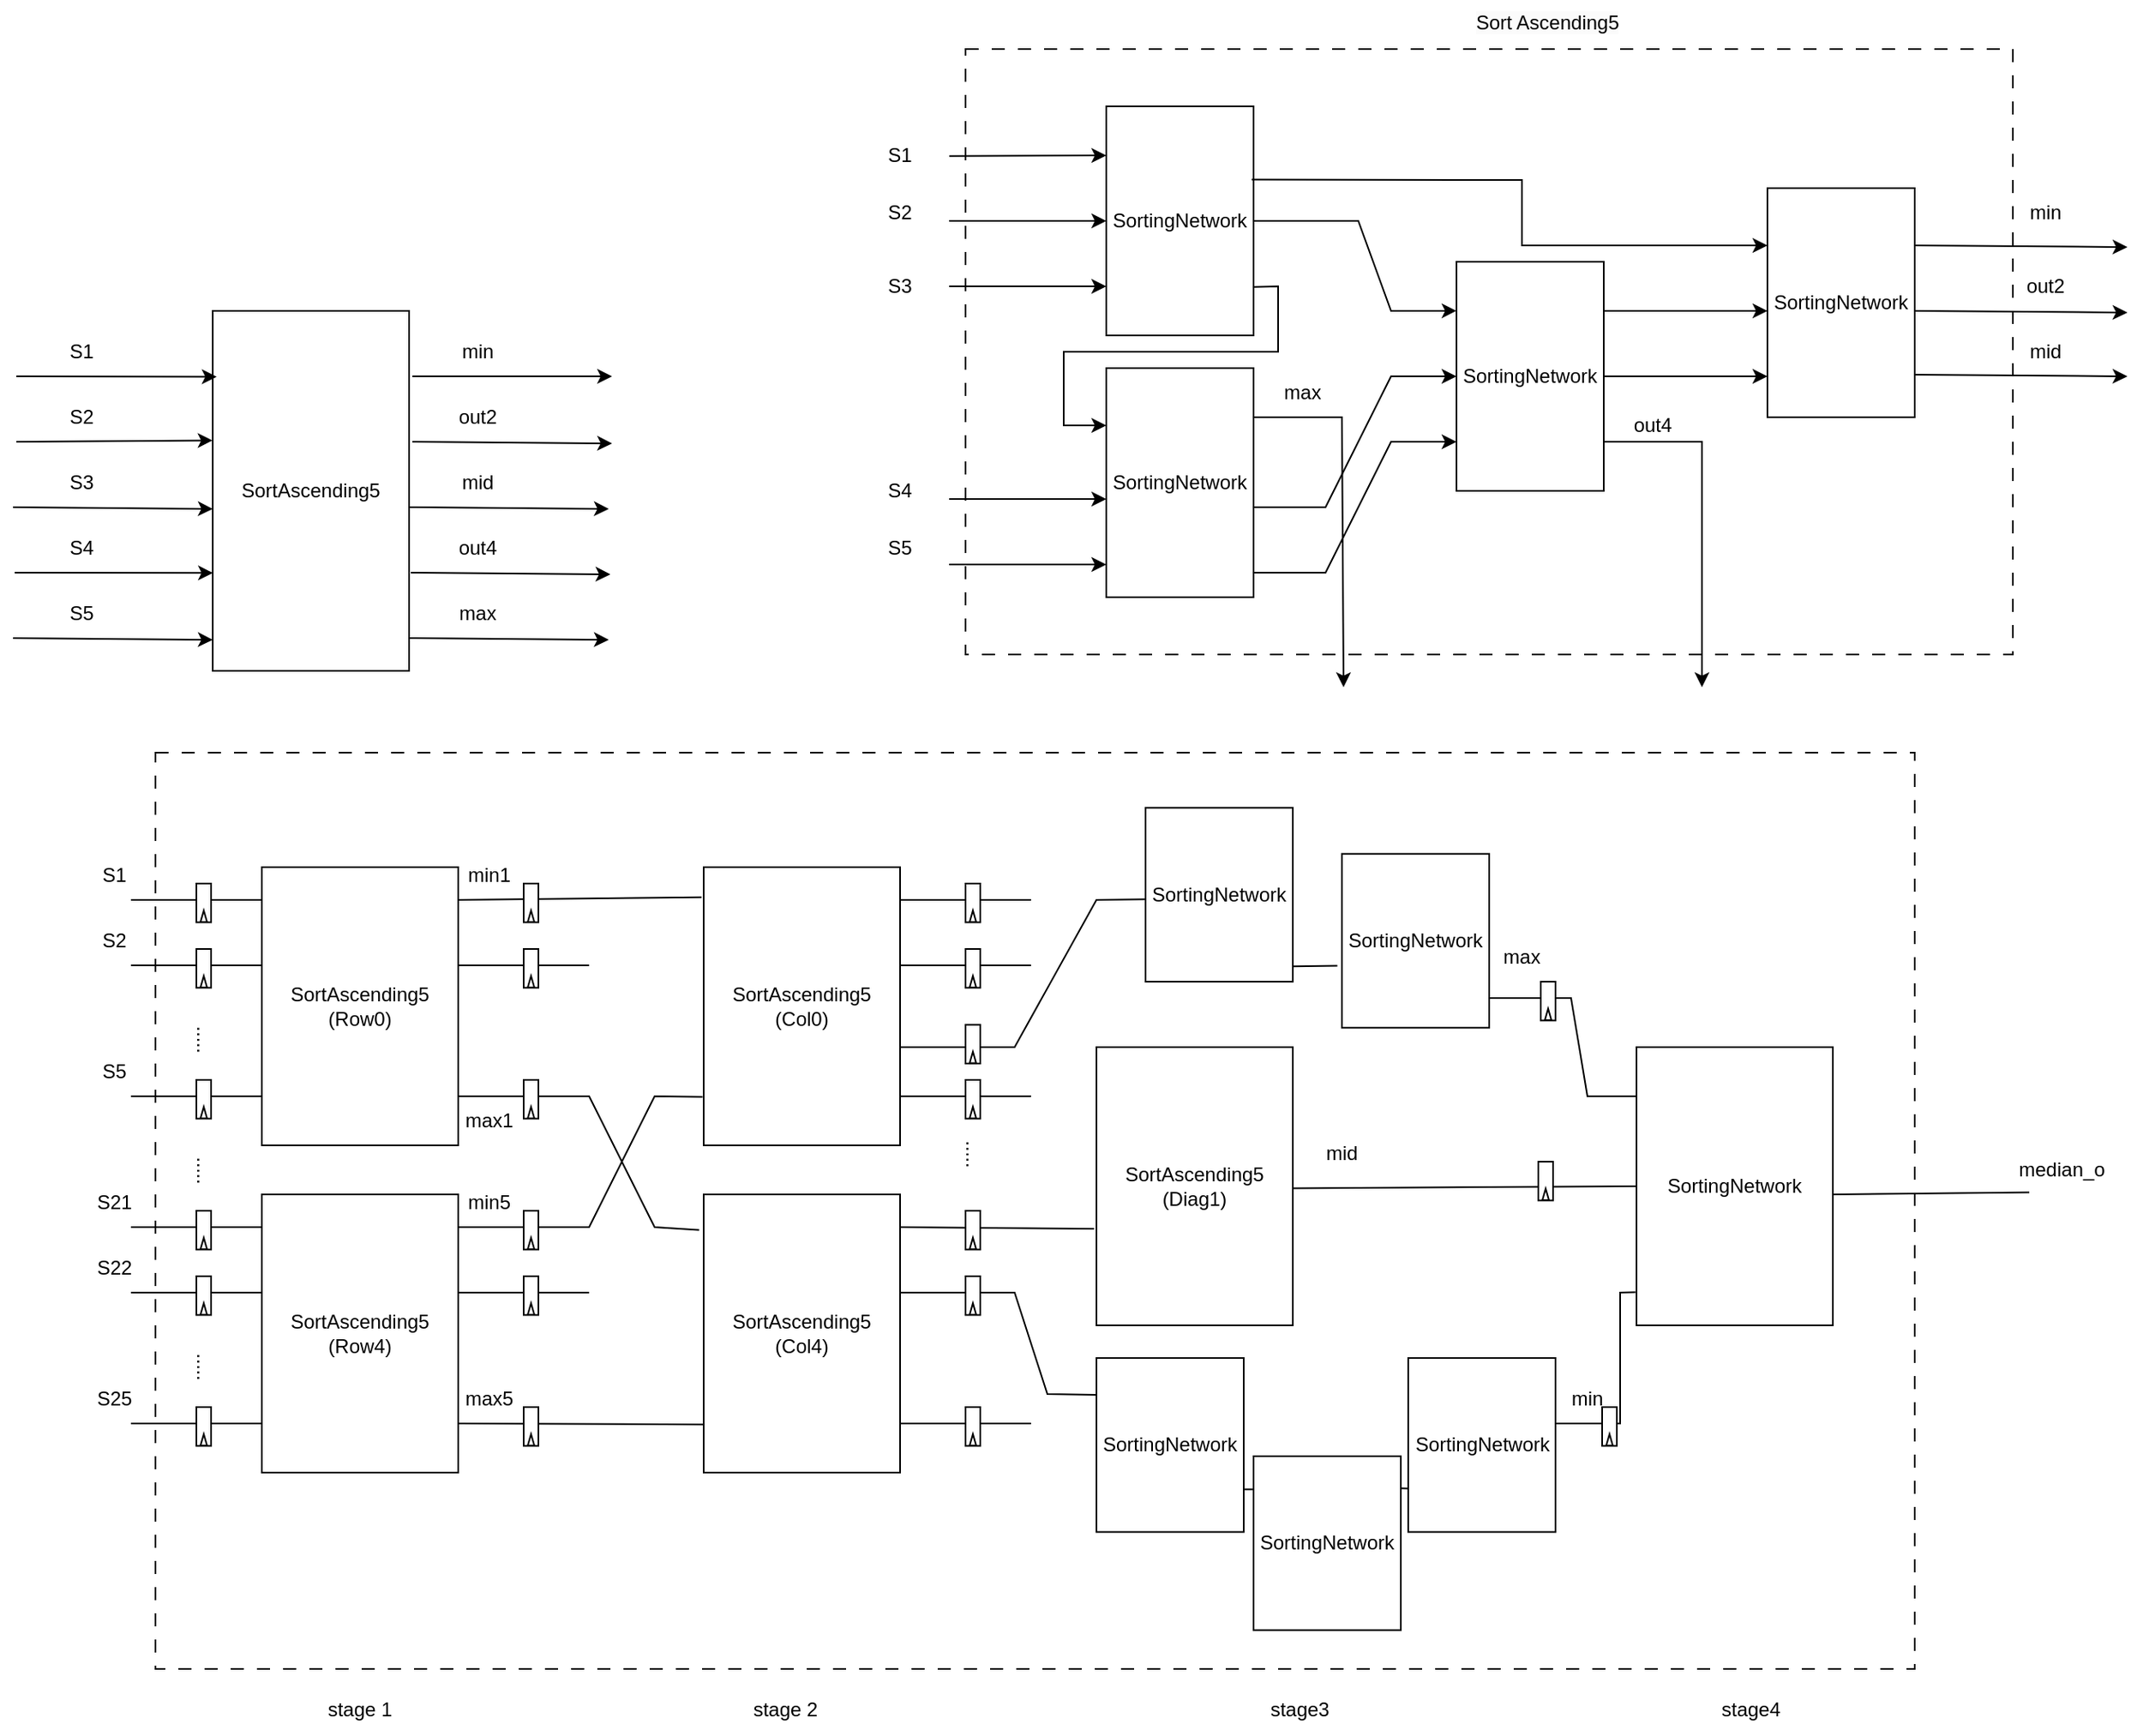 <mxfile version="24.9.3">
  <diagram name="Page-1" id="HB7E5a8Te02KWCHFkE5X">
    <mxGraphModel dx="1938" dy="2098" grid="1" gridSize="10" guides="1" tooltips="1" connect="1" arrows="1" fold="1" page="1" pageScale="1" pageWidth="850" pageHeight="1100" math="0" shadow="0">
      <root>
        <mxCell id="0" />
        <mxCell id="1" parent="0" />
        <mxCell id="3K-KdEBF6QyR_X1sGFoG-333" value="" style="rounded=0;whiteSpace=wrap;html=1;dashed=1;dashPattern=8 8;" parent="1" vertex="1">
          <mxGeometry x="285" y="230" width="1075" height="560" as="geometry" />
        </mxCell>
        <mxCell id="3K-KdEBF6QyR_X1sGFoG-305" value="" style="rounded=0;whiteSpace=wrap;html=1;dashed=1;dashPattern=8 8;" parent="1" vertex="1">
          <mxGeometry x="780" y="-200" width="640" height="370" as="geometry" />
        </mxCell>
        <mxCell id="3K-KdEBF6QyR_X1sGFoG-4" value="" style="endArrow=none;html=1;rounded=0;" parent="1" edge="1">
          <mxGeometry width="50" height="50" relative="1" as="geometry">
            <mxPoint x="270" y="320" as="sourcePoint" />
            <mxPoint x="350" y="320" as="targetPoint" />
          </mxGeometry>
        </mxCell>
        <mxCell id="3K-KdEBF6QyR_X1sGFoG-9" value="" style="group" parent="1" vertex="1" connectable="0">
          <mxGeometry x="310" y="310" width="9" height="23.695" as="geometry" />
        </mxCell>
        <mxCell id="3K-KdEBF6QyR_X1sGFoG-7" value="" style="rounded=0;whiteSpace=wrap;html=1;" parent="3K-KdEBF6QyR_X1sGFoG-9" vertex="1">
          <mxGeometry width="9" height="23.695" as="geometry" />
        </mxCell>
        <mxCell id="3K-KdEBF6QyR_X1sGFoG-8" value="" style="triangle;whiteSpace=wrap;html=1;rotation=270;" parent="3K-KdEBF6QyR_X1sGFoG-9" vertex="1">
          <mxGeometry x="1" y="18" width="7" height="4" as="geometry" />
        </mxCell>
        <mxCell id="3K-KdEBF6QyR_X1sGFoG-10" value="" style="endArrow=none;html=1;rounded=0;" parent="1" edge="1">
          <mxGeometry width="50" height="50" relative="1" as="geometry">
            <mxPoint x="270" y="360" as="sourcePoint" />
            <mxPoint x="350" y="360" as="targetPoint" />
          </mxGeometry>
        </mxCell>
        <mxCell id="3K-KdEBF6QyR_X1sGFoG-11" value="" style="group" parent="1" vertex="1" connectable="0">
          <mxGeometry x="310" y="350" width="9" height="23.695" as="geometry" />
        </mxCell>
        <mxCell id="o5dKdSbPjH1iQsJpWBpS-2" value="" style="group" parent="3K-KdEBF6QyR_X1sGFoG-11" vertex="1" connectable="0">
          <mxGeometry width="9" height="23.695" as="geometry" />
        </mxCell>
        <mxCell id="3K-KdEBF6QyR_X1sGFoG-12" value="" style="rounded=0;whiteSpace=wrap;html=1;" parent="o5dKdSbPjH1iQsJpWBpS-2" vertex="1">
          <mxGeometry width="9" height="23.695" as="geometry" />
        </mxCell>
        <mxCell id="3K-KdEBF6QyR_X1sGFoG-13" value="" style="triangle;whiteSpace=wrap;html=1;rotation=270;" parent="o5dKdSbPjH1iQsJpWBpS-2" vertex="1">
          <mxGeometry x="1" y="18" width="7" height="4" as="geometry" />
        </mxCell>
        <mxCell id="3K-KdEBF6QyR_X1sGFoG-18" value="" style="endArrow=none;html=1;rounded=0;" parent="1" edge="1">
          <mxGeometry width="50" height="50" relative="1" as="geometry">
            <mxPoint x="270" y="440" as="sourcePoint" />
            <mxPoint x="350" y="440" as="targetPoint" />
          </mxGeometry>
        </mxCell>
        <mxCell id="3K-KdEBF6QyR_X1sGFoG-19" value="" style="group" parent="1" vertex="1" connectable="0">
          <mxGeometry x="310" y="430" width="9" height="23.695" as="geometry" />
        </mxCell>
        <mxCell id="3K-KdEBF6QyR_X1sGFoG-20" value="" style="rounded=0;whiteSpace=wrap;html=1;" parent="3K-KdEBF6QyR_X1sGFoG-19" vertex="1">
          <mxGeometry width="9" height="23.695" as="geometry" />
        </mxCell>
        <mxCell id="3K-KdEBF6QyR_X1sGFoG-21" value="" style="triangle;whiteSpace=wrap;html=1;rotation=270;" parent="3K-KdEBF6QyR_X1sGFoG-19" vertex="1">
          <mxGeometry x="1" y="18" width="7" height="4" as="geometry" />
        </mxCell>
        <mxCell id="3K-KdEBF6QyR_X1sGFoG-22" value="S1" style="text;html=1;align=center;verticalAlign=middle;whiteSpace=wrap;rounded=0;" parent="1" vertex="1">
          <mxGeometry x="230" y="290" width="60" height="30" as="geometry" />
        </mxCell>
        <mxCell id="3K-KdEBF6QyR_X1sGFoG-23" value="S2" style="text;html=1;align=center;verticalAlign=middle;whiteSpace=wrap;rounded=0;" parent="1" vertex="1">
          <mxGeometry x="230" y="330" width="60" height="30" as="geometry" />
        </mxCell>
        <mxCell id="3K-KdEBF6QyR_X1sGFoG-24" value="....." style="text;html=1;align=center;verticalAlign=middle;whiteSpace=wrap;rounded=0;rotation=90;" parent="1" vertex="1">
          <mxGeometry x="284.5" y="390" width="60" height="30" as="geometry" />
        </mxCell>
        <mxCell id="3K-KdEBF6QyR_X1sGFoG-25" value="S5" style="text;html=1;align=center;verticalAlign=middle;whiteSpace=wrap;rounded=0;" parent="1" vertex="1">
          <mxGeometry x="230" y="410" width="60" height="30" as="geometry" />
        </mxCell>
        <mxCell id="3K-KdEBF6QyR_X1sGFoG-59" value="" style="endArrow=none;html=1;rounded=0;" parent="1" edge="1">
          <mxGeometry width="50" height="50" relative="1" as="geometry">
            <mxPoint x="270" y="520" as="sourcePoint" />
            <mxPoint x="350" y="520" as="targetPoint" />
          </mxGeometry>
        </mxCell>
        <mxCell id="3K-KdEBF6QyR_X1sGFoG-60" value="" style="group" parent="1" vertex="1" connectable="0">
          <mxGeometry x="310" y="510" width="9" height="23.695" as="geometry" />
        </mxCell>
        <mxCell id="3K-KdEBF6QyR_X1sGFoG-61" value="" style="rounded=0;whiteSpace=wrap;html=1;" parent="3K-KdEBF6QyR_X1sGFoG-60" vertex="1">
          <mxGeometry width="9" height="23.695" as="geometry" />
        </mxCell>
        <mxCell id="3K-KdEBF6QyR_X1sGFoG-62" value="" style="triangle;whiteSpace=wrap;html=1;rotation=270;" parent="3K-KdEBF6QyR_X1sGFoG-60" vertex="1">
          <mxGeometry x="1" y="18" width="7" height="4" as="geometry" />
        </mxCell>
        <mxCell id="3K-KdEBF6QyR_X1sGFoG-63" value="" style="endArrow=none;html=1;rounded=0;" parent="1" edge="1">
          <mxGeometry width="50" height="50" relative="1" as="geometry">
            <mxPoint x="270" y="560" as="sourcePoint" />
            <mxPoint x="350" y="560" as="targetPoint" />
          </mxGeometry>
        </mxCell>
        <mxCell id="3K-KdEBF6QyR_X1sGFoG-64" value="" style="group" parent="1" vertex="1" connectable="0">
          <mxGeometry x="310" y="550" width="9" height="23.695" as="geometry" />
        </mxCell>
        <mxCell id="3K-KdEBF6QyR_X1sGFoG-65" value="" style="rounded=0;whiteSpace=wrap;html=1;" parent="3K-KdEBF6QyR_X1sGFoG-64" vertex="1">
          <mxGeometry width="9" height="23.695" as="geometry" />
        </mxCell>
        <mxCell id="3K-KdEBF6QyR_X1sGFoG-66" value="" style="triangle;whiteSpace=wrap;html=1;rotation=270;" parent="3K-KdEBF6QyR_X1sGFoG-64" vertex="1">
          <mxGeometry x="1" y="18" width="7" height="4" as="geometry" />
        </mxCell>
        <mxCell id="3K-KdEBF6QyR_X1sGFoG-67" value="" style="endArrow=none;html=1;rounded=0;" parent="1" edge="1">
          <mxGeometry width="50" height="50" relative="1" as="geometry">
            <mxPoint x="270" y="640" as="sourcePoint" />
            <mxPoint x="350" y="640" as="targetPoint" />
          </mxGeometry>
        </mxCell>
        <mxCell id="3K-KdEBF6QyR_X1sGFoG-68" value="" style="group" parent="1" vertex="1" connectable="0">
          <mxGeometry x="310" y="630" width="9" height="23.695" as="geometry" />
        </mxCell>
        <mxCell id="3K-KdEBF6QyR_X1sGFoG-69" value="" style="rounded=0;whiteSpace=wrap;html=1;" parent="3K-KdEBF6QyR_X1sGFoG-68" vertex="1">
          <mxGeometry width="9" height="23.695" as="geometry" />
        </mxCell>
        <mxCell id="3K-KdEBF6QyR_X1sGFoG-70" value="" style="triangle;whiteSpace=wrap;html=1;rotation=270;" parent="3K-KdEBF6QyR_X1sGFoG-68" vertex="1">
          <mxGeometry x="1" y="18" width="7" height="4" as="geometry" />
        </mxCell>
        <mxCell id="3K-KdEBF6QyR_X1sGFoG-71" value="S21" style="text;html=1;align=center;verticalAlign=middle;whiteSpace=wrap;rounded=0;" parent="1" vertex="1">
          <mxGeometry x="230" y="490" width="60" height="30" as="geometry" />
        </mxCell>
        <mxCell id="3K-KdEBF6QyR_X1sGFoG-72" value="S22" style="text;html=1;align=center;verticalAlign=middle;whiteSpace=wrap;rounded=0;" parent="1" vertex="1">
          <mxGeometry x="230" y="530" width="60" height="30" as="geometry" />
        </mxCell>
        <mxCell id="3K-KdEBF6QyR_X1sGFoG-73" value="....." style="text;html=1;align=center;verticalAlign=middle;whiteSpace=wrap;rounded=0;rotation=90;" parent="1" vertex="1">
          <mxGeometry x="284.5" y="590" width="60" height="30" as="geometry" />
        </mxCell>
        <mxCell id="3K-KdEBF6QyR_X1sGFoG-74" value="S25" style="text;html=1;align=center;verticalAlign=middle;whiteSpace=wrap;rounded=0;" parent="1" vertex="1">
          <mxGeometry x="230" y="610" width="60" height="30" as="geometry" />
        </mxCell>
        <mxCell id="3K-KdEBF6QyR_X1sGFoG-75" value="....." style="text;html=1;align=center;verticalAlign=middle;whiteSpace=wrap;rounded=0;rotation=90;" parent="1" vertex="1">
          <mxGeometry x="284.5" y="470" width="60" height="30" as="geometry" />
        </mxCell>
        <mxCell id="3K-KdEBF6QyR_X1sGFoG-76" value="SortAscending5 (Row0)" style="rounded=0;whiteSpace=wrap;html=1;" parent="1" vertex="1">
          <mxGeometry x="350" y="300" width="120" height="170" as="geometry" />
        </mxCell>
        <mxCell id="3K-KdEBF6QyR_X1sGFoG-77" value="SortAscending5 (Row4)" style="rounded=0;whiteSpace=wrap;html=1;" parent="1" vertex="1">
          <mxGeometry x="350" y="500" width="120" height="170" as="geometry" />
        </mxCell>
        <mxCell id="3K-KdEBF6QyR_X1sGFoG-78" value="" style="endArrow=none;html=1;rounded=0;entryX=-0.011;entryY=0.108;entryDx=0;entryDy=0;entryPerimeter=0;" parent="1" target="3K-KdEBF6QyR_X1sGFoG-115" edge="1">
          <mxGeometry width="50" height="50" relative="1" as="geometry">
            <mxPoint x="470" y="320" as="sourcePoint" />
            <mxPoint x="550" y="320" as="targetPoint" />
          </mxGeometry>
        </mxCell>
        <mxCell id="3K-KdEBF6QyR_X1sGFoG-79" value="" style="group" parent="1" vertex="1" connectable="0">
          <mxGeometry x="510" y="310" width="9" height="23.695" as="geometry" />
        </mxCell>
        <mxCell id="3K-KdEBF6QyR_X1sGFoG-80" value="" style="rounded=0;whiteSpace=wrap;html=1;" parent="3K-KdEBF6QyR_X1sGFoG-79" vertex="1">
          <mxGeometry width="9" height="23.695" as="geometry" />
        </mxCell>
        <mxCell id="3K-KdEBF6QyR_X1sGFoG-81" value="" style="triangle;whiteSpace=wrap;html=1;rotation=270;" parent="3K-KdEBF6QyR_X1sGFoG-79" vertex="1">
          <mxGeometry x="1" y="18" width="7" height="4" as="geometry" />
        </mxCell>
        <mxCell id="3K-KdEBF6QyR_X1sGFoG-86" value="" style="endArrow=none;html=1;rounded=0;" parent="1" edge="1">
          <mxGeometry width="50" height="50" relative="1" as="geometry">
            <mxPoint x="470" y="360" as="sourcePoint" />
            <mxPoint x="550" y="360" as="targetPoint" />
          </mxGeometry>
        </mxCell>
        <mxCell id="3K-KdEBF6QyR_X1sGFoG-87" value="" style="group" parent="1" vertex="1" connectable="0">
          <mxGeometry x="510" y="350" width="9" height="23.695" as="geometry" />
        </mxCell>
        <mxCell id="3K-KdEBF6QyR_X1sGFoG-88" value="" style="rounded=0;whiteSpace=wrap;html=1;" parent="3K-KdEBF6QyR_X1sGFoG-87" vertex="1">
          <mxGeometry width="9" height="23.695" as="geometry" />
        </mxCell>
        <mxCell id="3K-KdEBF6QyR_X1sGFoG-89" value="" style="triangle;whiteSpace=wrap;html=1;rotation=270;" parent="3K-KdEBF6QyR_X1sGFoG-87" vertex="1">
          <mxGeometry x="1" y="18" width="7" height="4" as="geometry" />
        </mxCell>
        <mxCell id="3K-KdEBF6QyR_X1sGFoG-90" value="" style="endArrow=none;html=1;rounded=0;entryX=-0.023;entryY=0.128;entryDx=0;entryDy=0;entryPerimeter=0;" parent="1" target="3K-KdEBF6QyR_X1sGFoG-116" edge="1">
          <mxGeometry width="50" height="50" relative="1" as="geometry">
            <mxPoint x="470" y="440" as="sourcePoint" />
            <mxPoint x="550" y="440" as="targetPoint" />
            <Array as="points">
              <mxPoint x="550" y="440" />
              <mxPoint x="590" y="520" />
            </Array>
          </mxGeometry>
        </mxCell>
        <mxCell id="3K-KdEBF6QyR_X1sGFoG-91" value="" style="group" parent="1" vertex="1" connectable="0">
          <mxGeometry x="510" y="430" width="9" height="23.695" as="geometry" />
        </mxCell>
        <mxCell id="3K-KdEBF6QyR_X1sGFoG-92" value="" style="rounded=0;whiteSpace=wrap;html=1;" parent="3K-KdEBF6QyR_X1sGFoG-91" vertex="1">
          <mxGeometry width="9" height="23.695" as="geometry" />
        </mxCell>
        <mxCell id="3K-KdEBF6QyR_X1sGFoG-93" value="" style="triangle;whiteSpace=wrap;html=1;rotation=270;" parent="3K-KdEBF6QyR_X1sGFoG-91" vertex="1">
          <mxGeometry x="1" y="18" width="7" height="4" as="geometry" />
        </mxCell>
        <mxCell id="3K-KdEBF6QyR_X1sGFoG-94" value="" style="endArrow=none;html=1;rounded=0;entryX=-0.006;entryY=0.826;entryDx=0;entryDy=0;entryPerimeter=0;" parent="1" target="3K-KdEBF6QyR_X1sGFoG-115" edge="1">
          <mxGeometry width="50" height="50" relative="1" as="geometry">
            <mxPoint x="470" y="520" as="sourcePoint" />
            <mxPoint x="550" y="520" as="targetPoint" />
            <Array as="points">
              <mxPoint x="550" y="520" />
              <mxPoint x="590" y="440" />
            </Array>
          </mxGeometry>
        </mxCell>
        <mxCell id="3K-KdEBF6QyR_X1sGFoG-95" value="" style="group" parent="1" vertex="1" connectable="0">
          <mxGeometry x="510" y="510" width="9" height="23.695" as="geometry" />
        </mxCell>
        <mxCell id="3K-KdEBF6QyR_X1sGFoG-96" value="" style="rounded=0;whiteSpace=wrap;html=1;" parent="3K-KdEBF6QyR_X1sGFoG-95" vertex="1">
          <mxGeometry width="9" height="23.695" as="geometry" />
        </mxCell>
        <mxCell id="3K-KdEBF6QyR_X1sGFoG-97" value="" style="triangle;whiteSpace=wrap;html=1;rotation=270;" parent="3K-KdEBF6QyR_X1sGFoG-95" vertex="1">
          <mxGeometry x="1" y="18" width="7" height="4" as="geometry" />
        </mxCell>
        <mxCell id="3K-KdEBF6QyR_X1sGFoG-103" value="" style="endArrow=none;html=1;rounded=0;" parent="1" edge="1">
          <mxGeometry width="50" height="50" relative="1" as="geometry">
            <mxPoint x="470" y="560" as="sourcePoint" />
            <mxPoint x="550" y="560" as="targetPoint" />
          </mxGeometry>
        </mxCell>
        <mxCell id="3K-KdEBF6QyR_X1sGFoG-104" value="" style="group" parent="1" vertex="1" connectable="0">
          <mxGeometry x="510" y="550" width="9" height="23.695" as="geometry" />
        </mxCell>
        <mxCell id="3K-KdEBF6QyR_X1sGFoG-105" value="" style="rounded=0;whiteSpace=wrap;html=1;" parent="3K-KdEBF6QyR_X1sGFoG-104" vertex="1">
          <mxGeometry width="9" height="23.695" as="geometry" />
        </mxCell>
        <mxCell id="3K-KdEBF6QyR_X1sGFoG-106" value="" style="triangle;whiteSpace=wrap;html=1;rotation=270;" parent="3K-KdEBF6QyR_X1sGFoG-104" vertex="1">
          <mxGeometry x="1" y="18" width="7" height="4" as="geometry" />
        </mxCell>
        <mxCell id="3K-KdEBF6QyR_X1sGFoG-107" value="" style="endArrow=none;html=1;rounded=0;entryX=-0.004;entryY=0.827;entryDx=0;entryDy=0;entryPerimeter=0;" parent="1" target="3K-KdEBF6QyR_X1sGFoG-116" edge="1">
          <mxGeometry width="50" height="50" relative="1" as="geometry">
            <mxPoint x="470" y="640" as="sourcePoint" />
            <mxPoint x="550" y="640" as="targetPoint" />
          </mxGeometry>
        </mxCell>
        <mxCell id="3K-KdEBF6QyR_X1sGFoG-108" value="" style="group" parent="1" vertex="1" connectable="0">
          <mxGeometry x="510" y="630" width="9" height="23.695" as="geometry" />
        </mxCell>
        <mxCell id="3K-KdEBF6QyR_X1sGFoG-109" value="" style="rounded=0;whiteSpace=wrap;html=1;" parent="3K-KdEBF6QyR_X1sGFoG-108" vertex="1">
          <mxGeometry width="9" height="23.695" as="geometry" />
        </mxCell>
        <mxCell id="3K-KdEBF6QyR_X1sGFoG-110" value="" style="triangle;whiteSpace=wrap;html=1;rotation=270;" parent="3K-KdEBF6QyR_X1sGFoG-108" vertex="1">
          <mxGeometry x="1" y="18" width="7" height="4" as="geometry" />
        </mxCell>
        <mxCell id="3K-KdEBF6QyR_X1sGFoG-111" value="min1" style="text;html=1;align=center;verticalAlign=middle;whiteSpace=wrap;rounded=0;" parent="1" vertex="1">
          <mxGeometry x="459" y="290" width="60" height="30" as="geometry" />
        </mxCell>
        <mxCell id="3K-KdEBF6QyR_X1sGFoG-112" value="max1" style="text;html=1;align=center;verticalAlign=middle;whiteSpace=wrap;rounded=0;" parent="1" vertex="1">
          <mxGeometry x="459" y="440" width="60" height="30" as="geometry" />
        </mxCell>
        <mxCell id="3K-KdEBF6QyR_X1sGFoG-113" value="min5" style="text;html=1;align=center;verticalAlign=middle;whiteSpace=wrap;rounded=0;" parent="1" vertex="1">
          <mxGeometry x="459" y="490" width="60" height="30" as="geometry" />
        </mxCell>
        <mxCell id="3K-KdEBF6QyR_X1sGFoG-114" value="max5" style="text;html=1;align=center;verticalAlign=middle;whiteSpace=wrap;rounded=0;" parent="1" vertex="1">
          <mxGeometry x="459" y="610" width="60" height="30" as="geometry" />
        </mxCell>
        <mxCell id="3K-KdEBF6QyR_X1sGFoG-115" value="SortAscending5 (Col0)" style="rounded=0;whiteSpace=wrap;html=1;" parent="1" vertex="1">
          <mxGeometry x="620" y="300" width="120" height="170" as="geometry" />
        </mxCell>
        <mxCell id="3K-KdEBF6QyR_X1sGFoG-116" value="SortAscending5 (Col4)" style="rounded=0;whiteSpace=wrap;html=1;" parent="1" vertex="1">
          <mxGeometry x="620" y="500" width="120" height="170" as="geometry" />
        </mxCell>
        <mxCell id="3K-KdEBF6QyR_X1sGFoG-141" value="" style="endArrow=none;html=1;rounded=0;" parent="1" edge="1">
          <mxGeometry width="50" height="50" relative="1" as="geometry">
            <mxPoint x="740" y="320" as="sourcePoint" />
            <mxPoint x="820" y="320" as="targetPoint" />
          </mxGeometry>
        </mxCell>
        <mxCell id="3K-KdEBF6QyR_X1sGFoG-142" value="" style="group" parent="1" vertex="1" connectable="0">
          <mxGeometry x="780" y="310" width="9" height="23.695" as="geometry" />
        </mxCell>
        <mxCell id="3K-KdEBF6QyR_X1sGFoG-143" value="" style="rounded=0;whiteSpace=wrap;html=1;" parent="3K-KdEBF6QyR_X1sGFoG-142" vertex="1">
          <mxGeometry width="9" height="23.695" as="geometry" />
        </mxCell>
        <mxCell id="3K-KdEBF6QyR_X1sGFoG-144" value="" style="triangle;whiteSpace=wrap;html=1;rotation=270;" parent="3K-KdEBF6QyR_X1sGFoG-142" vertex="1">
          <mxGeometry x="1" y="18" width="7" height="4" as="geometry" />
        </mxCell>
        <mxCell id="3K-KdEBF6QyR_X1sGFoG-145" value="" style="endArrow=none;html=1;rounded=0;" parent="1" edge="1">
          <mxGeometry width="50" height="50" relative="1" as="geometry">
            <mxPoint x="740" y="360" as="sourcePoint" />
            <mxPoint x="820" y="360" as="targetPoint" />
          </mxGeometry>
        </mxCell>
        <mxCell id="3K-KdEBF6QyR_X1sGFoG-146" value="" style="group" parent="1" vertex="1" connectable="0">
          <mxGeometry x="780" y="350" width="9" height="23.695" as="geometry" />
        </mxCell>
        <mxCell id="3K-KdEBF6QyR_X1sGFoG-147" value="" style="rounded=0;whiteSpace=wrap;html=1;" parent="3K-KdEBF6QyR_X1sGFoG-146" vertex="1">
          <mxGeometry width="9" height="23.695" as="geometry" />
        </mxCell>
        <mxCell id="3K-KdEBF6QyR_X1sGFoG-148" value="" style="triangle;whiteSpace=wrap;html=1;rotation=270;" parent="3K-KdEBF6QyR_X1sGFoG-146" vertex="1">
          <mxGeometry x="1" y="18" width="7" height="4" as="geometry" />
        </mxCell>
        <mxCell id="3K-KdEBF6QyR_X1sGFoG-153" value="" style="endArrow=none;html=1;rounded=0;" parent="1" edge="1">
          <mxGeometry width="50" height="50" relative="1" as="geometry">
            <mxPoint x="740" y="440" as="sourcePoint" />
            <mxPoint x="820" y="440" as="targetPoint" />
          </mxGeometry>
        </mxCell>
        <mxCell id="3K-KdEBF6QyR_X1sGFoG-154" value="" style="group" parent="1" vertex="1" connectable="0">
          <mxGeometry x="780" y="430" width="9" height="23.695" as="geometry" />
        </mxCell>
        <mxCell id="3K-KdEBF6QyR_X1sGFoG-155" value="" style="rounded=0;whiteSpace=wrap;html=1;" parent="3K-KdEBF6QyR_X1sGFoG-154" vertex="1">
          <mxGeometry width="9" height="23.695" as="geometry" />
        </mxCell>
        <mxCell id="3K-KdEBF6QyR_X1sGFoG-156" value="" style="triangle;whiteSpace=wrap;html=1;rotation=270;" parent="3K-KdEBF6QyR_X1sGFoG-154" vertex="1">
          <mxGeometry x="1" y="18" width="7" height="4" as="geometry" />
        </mxCell>
        <mxCell id="3K-KdEBF6QyR_X1sGFoG-183" value="" style="endArrow=none;html=1;rounded=0;entryX=-0.012;entryY=0.653;entryDx=0;entryDy=0;entryPerimeter=0;" parent="1" target="3K-KdEBF6QyR_X1sGFoG-196" edge="1">
          <mxGeometry width="50" height="50" relative="1" as="geometry">
            <mxPoint x="740" y="520" as="sourcePoint" />
            <mxPoint x="820" y="520" as="targetPoint" />
          </mxGeometry>
        </mxCell>
        <mxCell id="3K-KdEBF6QyR_X1sGFoG-184" value="" style="group" parent="1" vertex="1" connectable="0">
          <mxGeometry x="780" y="510" width="9" height="23.695" as="geometry" />
        </mxCell>
        <mxCell id="3K-KdEBF6QyR_X1sGFoG-185" value="" style="rounded=0;whiteSpace=wrap;html=1;" parent="3K-KdEBF6QyR_X1sGFoG-184" vertex="1">
          <mxGeometry width="9" height="23.695" as="geometry" />
        </mxCell>
        <mxCell id="3K-KdEBF6QyR_X1sGFoG-186" value="" style="triangle;whiteSpace=wrap;html=1;rotation=270;" parent="3K-KdEBF6QyR_X1sGFoG-184" vertex="1">
          <mxGeometry x="1" y="18" width="7" height="4" as="geometry" />
        </mxCell>
        <mxCell id="3K-KdEBF6QyR_X1sGFoG-187" value="" style="endArrow=none;html=1;rounded=0;entryX=0;entryY=0.132;entryDx=0;entryDy=0;entryPerimeter=0;" parent="1" edge="1">
          <mxGeometry width="50" height="50" relative="1" as="geometry">
            <mxPoint x="740" y="560" as="sourcePoint" />
            <mxPoint x="860" y="622.44" as="targetPoint" />
            <Array as="points">
              <mxPoint x="810" y="560" />
              <mxPoint x="830" y="622" />
            </Array>
          </mxGeometry>
        </mxCell>
        <mxCell id="3K-KdEBF6QyR_X1sGFoG-188" value="" style="group" parent="1" vertex="1" connectable="0">
          <mxGeometry x="780" y="550" width="9" height="23.695" as="geometry" />
        </mxCell>
        <mxCell id="3K-KdEBF6QyR_X1sGFoG-189" value="" style="rounded=0;whiteSpace=wrap;html=1;" parent="3K-KdEBF6QyR_X1sGFoG-188" vertex="1">
          <mxGeometry width="9" height="23.695" as="geometry" />
        </mxCell>
        <mxCell id="3K-KdEBF6QyR_X1sGFoG-190" value="" style="triangle;whiteSpace=wrap;html=1;rotation=270;" parent="3K-KdEBF6QyR_X1sGFoG-188" vertex="1">
          <mxGeometry x="1" y="18" width="7" height="4" as="geometry" />
        </mxCell>
        <mxCell id="3K-KdEBF6QyR_X1sGFoG-191" value="" style="endArrow=none;html=1;rounded=0;" parent="1" edge="1">
          <mxGeometry width="50" height="50" relative="1" as="geometry">
            <mxPoint x="740" y="640" as="sourcePoint" />
            <mxPoint x="820" y="640" as="targetPoint" />
          </mxGeometry>
        </mxCell>
        <mxCell id="3K-KdEBF6QyR_X1sGFoG-192" value="" style="group" parent="1" vertex="1" connectable="0">
          <mxGeometry x="780" y="630" width="9" height="23.695" as="geometry" />
        </mxCell>
        <mxCell id="3K-KdEBF6QyR_X1sGFoG-193" value="" style="rounded=0;whiteSpace=wrap;html=1;" parent="3K-KdEBF6QyR_X1sGFoG-192" vertex="1">
          <mxGeometry width="9" height="23.695" as="geometry" />
        </mxCell>
        <mxCell id="3K-KdEBF6QyR_X1sGFoG-194" value="" style="triangle;whiteSpace=wrap;html=1;rotation=270;" parent="3K-KdEBF6QyR_X1sGFoG-192" vertex="1">
          <mxGeometry x="1" y="18" width="7" height="4" as="geometry" />
        </mxCell>
        <mxCell id="3K-KdEBF6QyR_X1sGFoG-196" value="SortAscending5 (Diag1)" style="rounded=0;whiteSpace=wrap;html=1;" parent="1" vertex="1">
          <mxGeometry x="860" y="410" width="120" height="170" as="geometry" />
        </mxCell>
        <mxCell id="3K-KdEBF6QyR_X1sGFoG-198" value="" style="endArrow=none;html=1;rounded=0;entryX=0.003;entryY=0.526;entryDx=0;entryDy=0;entryPerimeter=0;" parent="1" target="3K-KdEBF6QyR_X1sGFoG-308" edge="1">
          <mxGeometry width="50" height="50" relative="1" as="geometry">
            <mxPoint x="740" y="410" as="sourcePoint" />
            <mxPoint x="860" y="360" as="targetPoint" />
            <Array as="points">
              <mxPoint x="810" y="410" />
              <mxPoint x="860" y="320" />
            </Array>
          </mxGeometry>
        </mxCell>
        <mxCell id="3K-KdEBF6QyR_X1sGFoG-199" value="" style="group" parent="1" vertex="1" connectable="0">
          <mxGeometry x="780" y="396.3" width="9" height="23.695" as="geometry" />
        </mxCell>
        <mxCell id="3K-KdEBF6QyR_X1sGFoG-200" value="" style="rounded=0;whiteSpace=wrap;html=1;" parent="3K-KdEBF6QyR_X1sGFoG-199" vertex="1">
          <mxGeometry width="9" height="23.695" as="geometry" />
        </mxCell>
        <mxCell id="3K-KdEBF6QyR_X1sGFoG-201" value="" style="triangle;whiteSpace=wrap;html=1;rotation=270;" parent="3K-KdEBF6QyR_X1sGFoG-199" vertex="1">
          <mxGeometry x="1" y="18" width="7" height="4" as="geometry" />
        </mxCell>
        <mxCell id="3K-KdEBF6QyR_X1sGFoG-202" value="....." style="text;html=1;align=center;verticalAlign=middle;whiteSpace=wrap;rounded=0;rotation=90;" parent="1" vertex="1">
          <mxGeometry x="754.5" y="460" width="60" height="30" as="geometry" />
        </mxCell>
        <mxCell id="3K-KdEBF6QyR_X1sGFoG-224" value="" style="endArrow=none;html=1;rounded=0;entryX=0;entryY=0.5;entryDx=0;entryDy=0;" parent="1" target="3K-KdEBF6QyR_X1sGFoG-241" edge="1">
          <mxGeometry width="50" height="50" relative="1" as="geometry">
            <mxPoint x="980" y="496.3" as="sourcePoint" />
            <mxPoint x="1060" y="496.3" as="targetPoint" />
          </mxGeometry>
        </mxCell>
        <mxCell id="3K-KdEBF6QyR_X1sGFoG-239" value="mid" style="text;html=1;align=center;verticalAlign=middle;whiteSpace=wrap;rounded=0;" parent="1" vertex="1">
          <mxGeometry x="980" y="460" width="60" height="30" as="geometry" />
        </mxCell>
        <mxCell id="3K-KdEBF6QyR_X1sGFoG-240" value="min" style="text;html=1;align=center;verticalAlign=middle;whiteSpace=wrap;rounded=0;" parent="1" vertex="1">
          <mxGeometry x="1130" y="610" width="60" height="30" as="geometry" />
        </mxCell>
        <mxCell id="3K-KdEBF6QyR_X1sGFoG-241" value="SortingNetwork" style="rounded=0;whiteSpace=wrap;html=1;" parent="1" vertex="1">
          <mxGeometry x="1190" y="410" width="120" height="170" as="geometry" />
        </mxCell>
        <mxCell id="3K-KdEBF6QyR_X1sGFoG-243" value="" style="endArrow=none;html=1;rounded=0;entryX=0;entryY=0.5;entryDx=0;entryDy=0;" parent="1" edge="1">
          <mxGeometry width="50" height="50" relative="1" as="geometry">
            <mxPoint x="1310" y="500" as="sourcePoint" />
            <mxPoint x="1430" y="498.7" as="targetPoint" />
          </mxGeometry>
        </mxCell>
        <mxCell id="3K-KdEBF6QyR_X1sGFoG-244" value="median_o" style="text;html=1;align=center;verticalAlign=middle;whiteSpace=wrap;rounded=0;" parent="1" vertex="1">
          <mxGeometry x="1420" y="470" width="60" height="30" as="geometry" />
        </mxCell>
        <mxCell id="3K-KdEBF6QyR_X1sGFoG-246" value="SortAscending5" style="rounded=0;whiteSpace=wrap;html=1;" parent="1" vertex="1">
          <mxGeometry x="320" y="-40" width="120" height="220" as="geometry" />
        </mxCell>
        <mxCell id="3K-KdEBF6QyR_X1sGFoG-247" value="" style="endArrow=classic;html=1;rounded=0;entryX=0.02;entryY=0.183;entryDx=0;entryDy=0;entryPerimeter=0;" parent="1" target="3K-KdEBF6QyR_X1sGFoG-246" edge="1">
          <mxGeometry width="50" height="50" relative="1" as="geometry">
            <mxPoint x="200" as="sourcePoint" />
            <mxPoint x="250" y="-50" as="targetPoint" />
          </mxGeometry>
        </mxCell>
        <mxCell id="3K-KdEBF6QyR_X1sGFoG-248" value="S1" style="text;html=1;align=center;verticalAlign=middle;whiteSpace=wrap;rounded=0;" parent="1" vertex="1">
          <mxGeometry x="210" y="-30" width="60" height="30" as="geometry" />
        </mxCell>
        <mxCell id="3K-KdEBF6QyR_X1sGFoG-249" value="" style="endArrow=classic;html=1;rounded=0;entryX=-0.001;entryY=0.36;entryDx=0;entryDy=0;entryPerimeter=0;" parent="1" target="3K-KdEBF6QyR_X1sGFoG-246" edge="1">
          <mxGeometry width="50" height="50" relative="1" as="geometry">
            <mxPoint x="200" y="40" as="sourcePoint" />
            <mxPoint x="322" y="41" as="targetPoint" />
          </mxGeometry>
        </mxCell>
        <mxCell id="3K-KdEBF6QyR_X1sGFoG-250" value="S2" style="text;html=1;align=center;verticalAlign=middle;whiteSpace=wrap;rounded=0;" parent="1" vertex="1">
          <mxGeometry x="210" y="10" width="60" height="30" as="geometry" />
        </mxCell>
        <mxCell id="3K-KdEBF6QyR_X1sGFoG-251" value="" style="endArrow=classic;html=1;rounded=0;entryX=0.02;entryY=0.183;entryDx=0;entryDy=0;entryPerimeter=0;" parent="1" edge="1">
          <mxGeometry width="50" height="50" relative="1" as="geometry">
            <mxPoint x="198" y="80" as="sourcePoint" />
            <mxPoint x="320" y="81" as="targetPoint" />
          </mxGeometry>
        </mxCell>
        <mxCell id="3K-KdEBF6QyR_X1sGFoG-252" value="S3" style="text;html=1;align=center;verticalAlign=middle;whiteSpace=wrap;rounded=0;" parent="1" vertex="1">
          <mxGeometry x="210" y="50" width="60" height="30" as="geometry" />
        </mxCell>
        <mxCell id="3K-KdEBF6QyR_X1sGFoG-253" value="" style="endArrow=classic;html=1;rounded=0;entryX=0.001;entryY=0.728;entryDx=0;entryDy=0;entryPerimeter=0;" parent="1" target="3K-KdEBF6QyR_X1sGFoG-246" edge="1">
          <mxGeometry width="50" height="50" relative="1" as="geometry">
            <mxPoint x="199" y="120" as="sourcePoint" />
            <mxPoint x="321" y="121" as="targetPoint" />
          </mxGeometry>
        </mxCell>
        <mxCell id="3K-KdEBF6QyR_X1sGFoG-254" value="" style="endArrow=classic;html=1;rounded=0;entryX=0.02;entryY=0.183;entryDx=0;entryDy=0;entryPerimeter=0;" parent="1" edge="1">
          <mxGeometry width="50" height="50" relative="1" as="geometry">
            <mxPoint x="198" y="160" as="sourcePoint" />
            <mxPoint x="320" y="161" as="targetPoint" />
          </mxGeometry>
        </mxCell>
        <mxCell id="3K-KdEBF6QyR_X1sGFoG-256" value="S4" style="text;html=1;align=center;verticalAlign=middle;whiteSpace=wrap;rounded=0;" parent="1" vertex="1">
          <mxGeometry x="210" y="90" width="60" height="30" as="geometry" />
        </mxCell>
        <mxCell id="3K-KdEBF6QyR_X1sGFoG-257" value="S5" style="text;html=1;align=center;verticalAlign=middle;whiteSpace=wrap;rounded=0;" parent="1" vertex="1">
          <mxGeometry x="210" y="130" width="60" height="30" as="geometry" />
        </mxCell>
        <mxCell id="3K-KdEBF6QyR_X1sGFoG-258" value="" style="endArrow=classic;html=1;rounded=0;entryX=0.02;entryY=0.183;entryDx=0;entryDy=0;entryPerimeter=0;" parent="1" edge="1">
          <mxGeometry width="50" height="50" relative="1" as="geometry">
            <mxPoint x="442" as="sourcePoint" />
            <mxPoint x="564" as="targetPoint" />
          </mxGeometry>
        </mxCell>
        <mxCell id="3K-KdEBF6QyR_X1sGFoG-259" value="min" style="text;html=1;align=center;verticalAlign=middle;whiteSpace=wrap;rounded=0;" parent="1" vertex="1">
          <mxGeometry x="452" y="-30" width="60" height="30" as="geometry" />
        </mxCell>
        <mxCell id="3K-KdEBF6QyR_X1sGFoG-260" value="" style="endArrow=classic;html=1;rounded=0;entryX=0.02;entryY=0.183;entryDx=0;entryDy=0;entryPerimeter=0;" parent="1" edge="1">
          <mxGeometry width="50" height="50" relative="1" as="geometry">
            <mxPoint x="442" y="40" as="sourcePoint" />
            <mxPoint x="564" y="41" as="targetPoint" />
          </mxGeometry>
        </mxCell>
        <mxCell id="3K-KdEBF6QyR_X1sGFoG-261" value="out2" style="text;html=1;align=center;verticalAlign=middle;whiteSpace=wrap;rounded=0;" parent="1" vertex="1">
          <mxGeometry x="452" y="10" width="60" height="30" as="geometry" />
        </mxCell>
        <mxCell id="3K-KdEBF6QyR_X1sGFoG-262" value="" style="endArrow=classic;html=1;rounded=0;entryX=0.02;entryY=0.183;entryDx=0;entryDy=0;entryPerimeter=0;" parent="1" edge="1">
          <mxGeometry width="50" height="50" relative="1" as="geometry">
            <mxPoint x="440" y="80" as="sourcePoint" />
            <mxPoint x="562" y="81" as="targetPoint" />
          </mxGeometry>
        </mxCell>
        <mxCell id="3K-KdEBF6QyR_X1sGFoG-263" value="mid" style="text;html=1;align=center;verticalAlign=middle;whiteSpace=wrap;rounded=0;" parent="1" vertex="1">
          <mxGeometry x="452" y="50" width="60" height="30" as="geometry" />
        </mxCell>
        <mxCell id="3K-KdEBF6QyR_X1sGFoG-264" value="" style="endArrow=classic;html=1;rounded=0;entryX=0.02;entryY=0.183;entryDx=0;entryDy=0;entryPerimeter=0;" parent="1" edge="1">
          <mxGeometry width="50" height="50" relative="1" as="geometry">
            <mxPoint x="441" y="120" as="sourcePoint" />
            <mxPoint x="563" y="121" as="targetPoint" />
          </mxGeometry>
        </mxCell>
        <mxCell id="3K-KdEBF6QyR_X1sGFoG-265" value="" style="endArrow=classic;html=1;rounded=0;entryX=0.02;entryY=0.183;entryDx=0;entryDy=0;entryPerimeter=0;" parent="1" edge="1">
          <mxGeometry width="50" height="50" relative="1" as="geometry">
            <mxPoint x="440" y="160" as="sourcePoint" />
            <mxPoint x="562" y="161" as="targetPoint" />
          </mxGeometry>
        </mxCell>
        <mxCell id="3K-KdEBF6QyR_X1sGFoG-266" value="out4" style="text;html=1;align=center;verticalAlign=middle;whiteSpace=wrap;rounded=0;" parent="1" vertex="1">
          <mxGeometry x="452" y="90" width="60" height="30" as="geometry" />
        </mxCell>
        <mxCell id="3K-KdEBF6QyR_X1sGFoG-267" value="max" style="text;html=1;align=center;verticalAlign=middle;whiteSpace=wrap;rounded=0;" parent="1" vertex="1">
          <mxGeometry x="452" y="130" width="60" height="30" as="geometry" />
        </mxCell>
        <mxCell id="3K-KdEBF6QyR_X1sGFoG-268" value="SortingNetwork" style="rounded=0;whiteSpace=wrap;html=1;" parent="1" vertex="1">
          <mxGeometry x="866" y="-165" width="90" height="140" as="geometry" />
        </mxCell>
        <mxCell id="3K-KdEBF6QyR_X1sGFoG-269" value="" style="endArrow=classic;html=1;rounded=0;entryX=0.01;entryY=0.212;entryDx=0;entryDy=0;entryPerimeter=0;" parent="1" edge="1">
          <mxGeometry width="50" height="50" relative="1" as="geometry">
            <mxPoint x="770.1" y="-134.68" as="sourcePoint" />
            <mxPoint x="866.0" y="-135.0" as="targetPoint" />
          </mxGeometry>
        </mxCell>
        <mxCell id="3K-KdEBF6QyR_X1sGFoG-270" value="S1" style="text;html=1;align=center;verticalAlign=middle;whiteSpace=wrap;rounded=0;" parent="1" vertex="1">
          <mxGeometry x="710" y="-150" width="60" height="30" as="geometry" />
        </mxCell>
        <mxCell id="3K-KdEBF6QyR_X1sGFoG-271" value="" style="endArrow=classic;html=1;rounded=0;entryX=0.01;entryY=0.212;entryDx=0;entryDy=0;entryPerimeter=0;" parent="1" edge="1">
          <mxGeometry width="50" height="50" relative="1" as="geometry">
            <mxPoint x="770" y="-95" as="sourcePoint" />
            <mxPoint x="866" y="-95" as="targetPoint" />
          </mxGeometry>
        </mxCell>
        <mxCell id="3K-KdEBF6QyR_X1sGFoG-273" value="S2" style="text;html=1;align=center;verticalAlign=middle;whiteSpace=wrap;rounded=0;" parent="1" vertex="1">
          <mxGeometry x="710" y="-115" width="60" height="30" as="geometry" />
        </mxCell>
        <mxCell id="3K-KdEBF6QyR_X1sGFoG-274" value="" style="endArrow=classic;html=1;rounded=0;entryX=0.01;entryY=0.212;entryDx=0;entryDy=0;entryPerimeter=0;" parent="1" edge="1">
          <mxGeometry width="50" height="50" relative="1" as="geometry">
            <mxPoint x="770" y="-55" as="sourcePoint" />
            <mxPoint x="866" y="-55" as="targetPoint" />
          </mxGeometry>
        </mxCell>
        <mxCell id="3K-KdEBF6QyR_X1sGFoG-275" value="S3" style="text;html=1;align=center;verticalAlign=middle;whiteSpace=wrap;rounded=0;" parent="1" vertex="1">
          <mxGeometry x="710" y="-70" width="60" height="30" as="geometry" />
        </mxCell>
        <mxCell id="3K-KdEBF6QyR_X1sGFoG-276" value="SortingNetwork" style="rounded=0;whiteSpace=wrap;html=1;" parent="1" vertex="1">
          <mxGeometry x="866" y="-5" width="90" height="140" as="geometry" />
        </mxCell>
        <mxCell id="3K-KdEBF6QyR_X1sGFoG-277" value="" style="endArrow=classic;html=1;rounded=0;entryX=0.01;entryY=0.212;entryDx=0;entryDy=0;entryPerimeter=0;" parent="1" edge="1">
          <mxGeometry width="50" height="50" relative="1" as="geometry">
            <mxPoint x="770" y="75" as="sourcePoint" />
            <mxPoint x="866" y="75" as="targetPoint" />
          </mxGeometry>
        </mxCell>
        <mxCell id="3K-KdEBF6QyR_X1sGFoG-278" value="S4" style="text;html=1;align=center;verticalAlign=middle;whiteSpace=wrap;rounded=0;" parent="1" vertex="1">
          <mxGeometry x="710" y="55" width="60" height="30" as="geometry" />
        </mxCell>
        <mxCell id="3K-KdEBF6QyR_X1sGFoG-279" value="" style="endArrow=classic;html=1;rounded=0;entryX=0.01;entryY=0.212;entryDx=0;entryDy=0;entryPerimeter=0;" parent="1" edge="1">
          <mxGeometry width="50" height="50" relative="1" as="geometry">
            <mxPoint x="770" y="115" as="sourcePoint" />
            <mxPoint x="866" y="115" as="targetPoint" />
          </mxGeometry>
        </mxCell>
        <mxCell id="3K-KdEBF6QyR_X1sGFoG-280" value="S5" style="text;html=1;align=center;verticalAlign=middle;whiteSpace=wrap;rounded=0;" parent="1" vertex="1">
          <mxGeometry x="710" y="90" width="60" height="30" as="geometry" />
        </mxCell>
        <mxCell id="3K-KdEBF6QyR_X1sGFoG-281" value="" style="endArrow=classic;html=1;rounded=0;exitX=1.004;exitY=0.788;exitDx=0;exitDy=0;exitPerimeter=0;entryX=0;entryY=0.25;entryDx=0;entryDy=0;" parent="1" source="3K-KdEBF6QyR_X1sGFoG-268" target="3K-KdEBF6QyR_X1sGFoG-276" edge="1">
          <mxGeometry width="50" height="50" relative="1" as="geometry">
            <mxPoint x="1011" y="-35" as="sourcePoint" />
            <mxPoint x="1061" y="-85" as="targetPoint" />
            <Array as="points">
              <mxPoint x="971" y="-55" />
              <mxPoint x="971" y="-15" />
              <mxPoint x="840" y="-15" />
              <mxPoint x="840" y="30" />
            </Array>
          </mxGeometry>
        </mxCell>
        <mxCell id="3K-KdEBF6QyR_X1sGFoG-282" value="" style="endArrow=classic;html=1;rounded=0;" parent="1" edge="1">
          <mxGeometry width="50" height="50" relative="1" as="geometry">
            <mxPoint x="956" y="25" as="sourcePoint" />
            <mxPoint x="1011" y="190" as="targetPoint" />
            <Array as="points">
              <mxPoint x="1010" y="25" />
            </Array>
          </mxGeometry>
        </mxCell>
        <mxCell id="3K-KdEBF6QyR_X1sGFoG-283" value="max" style="text;html=1;align=center;verticalAlign=middle;whiteSpace=wrap;rounded=0;" parent="1" vertex="1">
          <mxGeometry x="956" y="-5" width="60" height="30" as="geometry" />
        </mxCell>
        <mxCell id="3K-KdEBF6QyR_X1sGFoG-284" value="" style="endArrow=classic;html=1;rounded=0;entryX=0;entryY=0.5;entryDx=0;entryDy=0;" parent="1" target="3K-KdEBF6QyR_X1sGFoG-288" edge="1">
          <mxGeometry width="50" height="50" relative="1" as="geometry">
            <mxPoint x="956" y="80" as="sourcePoint" />
            <mxPoint x="1040" y="80" as="targetPoint" />
            <Array as="points">
              <mxPoint x="1000" y="80" />
              <mxPoint x="1040" />
            </Array>
          </mxGeometry>
        </mxCell>
        <mxCell id="3K-KdEBF6QyR_X1sGFoG-286" value="" style="endArrow=classic;html=1;rounded=0;entryX=0;entryY=0.786;entryDx=0;entryDy=0;entryPerimeter=0;" parent="1" target="3K-KdEBF6QyR_X1sGFoG-288" edge="1">
          <mxGeometry width="50" height="50" relative="1" as="geometry">
            <mxPoint x="956" y="120" as="sourcePoint" />
            <mxPoint x="1052" y="120" as="targetPoint" />
            <Array as="points">
              <mxPoint x="1000" y="120" />
              <mxPoint x="1040" y="40" />
            </Array>
          </mxGeometry>
        </mxCell>
        <mxCell id="3K-KdEBF6QyR_X1sGFoG-288" value="SortingNetwork" style="rounded=0;whiteSpace=wrap;html=1;" parent="1" vertex="1">
          <mxGeometry x="1080" y="-70" width="90" height="140" as="geometry" />
        </mxCell>
        <mxCell id="3K-KdEBF6QyR_X1sGFoG-289" value="" style="endArrow=classic;html=1;rounded=0;entryX=0;entryY=0.214;entryDx=0;entryDy=0;entryPerimeter=0;" parent="1" target="3K-KdEBF6QyR_X1sGFoG-288" edge="1">
          <mxGeometry width="50" height="50" relative="1" as="geometry">
            <mxPoint x="956" y="-95" as="sourcePoint" />
            <mxPoint x="1052" y="-95" as="targetPoint" />
            <Array as="points">
              <mxPoint x="1020" y="-95" />
              <mxPoint x="1040" y="-40" />
            </Array>
          </mxGeometry>
        </mxCell>
        <mxCell id="3K-KdEBF6QyR_X1sGFoG-290" value="" style="endArrow=classic;html=1;rounded=0;exitX=1;exitY=0.786;exitDx=0;exitDy=0;exitPerimeter=0;" parent="1" source="3K-KdEBF6QyR_X1sGFoG-288" edge="1">
          <mxGeometry width="50" height="50" relative="1" as="geometry">
            <mxPoint x="1200" y="60" as="sourcePoint" />
            <mxPoint x="1230" y="190" as="targetPoint" />
            <Array as="points">
              <mxPoint x="1230" y="40" />
            </Array>
          </mxGeometry>
        </mxCell>
        <mxCell id="3K-KdEBF6QyR_X1sGFoG-292" value="out4" style="text;html=1;align=center;verticalAlign=middle;whiteSpace=wrap;rounded=0;" parent="1" vertex="1">
          <mxGeometry x="1170" y="15" width="60" height="30" as="geometry" />
        </mxCell>
        <mxCell id="3K-KdEBF6QyR_X1sGFoG-293" value="" style="endArrow=classic;html=1;rounded=0;exitX=1;exitY=0.5;exitDx=0;exitDy=0;" parent="1" source="3K-KdEBF6QyR_X1sGFoG-288" edge="1">
          <mxGeometry width="50" height="50" relative="1" as="geometry">
            <mxPoint x="1250" y="20" as="sourcePoint" />
            <mxPoint x="1270" as="targetPoint" />
          </mxGeometry>
        </mxCell>
        <mxCell id="3K-KdEBF6QyR_X1sGFoG-294" value="" style="endArrow=classic;html=1;rounded=0;exitX=1;exitY=0.5;exitDx=0;exitDy=0;" parent="1" edge="1">
          <mxGeometry width="50" height="50" relative="1" as="geometry">
            <mxPoint x="1170" y="-40" as="sourcePoint" />
            <mxPoint x="1270" y="-40" as="targetPoint" />
          </mxGeometry>
        </mxCell>
        <mxCell id="3K-KdEBF6QyR_X1sGFoG-295" value="SortingNetwork" style="rounded=0;whiteSpace=wrap;html=1;" parent="1" vertex="1">
          <mxGeometry x="1080" y="-70" width="90" height="140" as="geometry" />
        </mxCell>
        <mxCell id="3K-KdEBF6QyR_X1sGFoG-297" value="SortingNetwork" style="rounded=0;whiteSpace=wrap;html=1;" parent="1" vertex="1">
          <mxGeometry x="1270" y="-115" width="90" height="140" as="geometry" />
        </mxCell>
        <mxCell id="3K-KdEBF6QyR_X1sGFoG-298" value="" style="endArrow=classic;html=1;rounded=0;exitX=0.987;exitY=0.32;exitDx=0;exitDy=0;exitPerimeter=0;entryX=0;entryY=0.25;entryDx=0;entryDy=0;" parent="1" source="3K-KdEBF6QyR_X1sGFoG-268" target="3K-KdEBF6QyR_X1sGFoG-297" edge="1">
          <mxGeometry width="50" height="50" relative="1" as="geometry">
            <mxPoint x="1060" y="-80" as="sourcePoint" />
            <mxPoint x="1110" y="-130" as="targetPoint" />
            <Array as="points">
              <mxPoint x="1120" y="-120" />
              <mxPoint x="1120" y="-80" />
            </Array>
          </mxGeometry>
        </mxCell>
        <mxCell id="3K-KdEBF6QyR_X1sGFoG-299" value="" style="endArrow=classic;html=1;rounded=0;" parent="1" edge="1">
          <mxGeometry width="50" height="50" relative="1" as="geometry">
            <mxPoint x="1360" y="-1" as="sourcePoint" />
            <mxPoint x="1490" as="targetPoint" />
          </mxGeometry>
        </mxCell>
        <mxCell id="3K-KdEBF6QyR_X1sGFoG-300" value="" style="endArrow=classic;html=1;rounded=0;" parent="1" edge="1">
          <mxGeometry width="50" height="50" relative="1" as="geometry">
            <mxPoint x="1360" y="-40" as="sourcePoint" />
            <mxPoint x="1490" y="-39" as="targetPoint" />
          </mxGeometry>
        </mxCell>
        <mxCell id="3K-KdEBF6QyR_X1sGFoG-301" value="" style="endArrow=classic;html=1;rounded=0;" parent="1" edge="1">
          <mxGeometry width="50" height="50" relative="1" as="geometry">
            <mxPoint x="1360" y="-80" as="sourcePoint" />
            <mxPoint x="1490" y="-79" as="targetPoint" />
          </mxGeometry>
        </mxCell>
        <mxCell id="3K-KdEBF6QyR_X1sGFoG-302" value="min" style="text;html=1;align=center;verticalAlign=middle;whiteSpace=wrap;rounded=0;" parent="1" vertex="1">
          <mxGeometry x="1410" y="-115" width="60" height="30" as="geometry" />
        </mxCell>
        <mxCell id="3K-KdEBF6QyR_X1sGFoG-303" value="out2" style="text;html=1;align=center;verticalAlign=middle;whiteSpace=wrap;rounded=0;" parent="1" vertex="1">
          <mxGeometry x="1410" y="-70" width="60" height="30" as="geometry" />
        </mxCell>
        <mxCell id="3K-KdEBF6QyR_X1sGFoG-304" value="mid" style="text;html=1;align=center;verticalAlign=middle;whiteSpace=wrap;rounded=0;" parent="1" vertex="1">
          <mxGeometry x="1410" y="-30" width="60" height="30" as="geometry" />
        </mxCell>
        <mxCell id="3K-KdEBF6QyR_X1sGFoG-306" value="&lt;span style=&quot;color: rgb(0, 0, 0); font-family: Helvetica; font-size: 12px; font-style: normal; font-variant-ligatures: normal; font-variant-caps: normal; font-weight: 400; letter-spacing: normal; orphans: 2; text-align: center; text-indent: 0px; text-transform: none; widows: 2; word-spacing: 0px; -webkit-text-stroke-width: 0px; white-space: normal; background-color: rgb(251, 251, 251); text-decoration-thickness: initial; text-decoration-style: initial; text-decoration-color: initial; display: inline !important; float: none;&quot;&gt;Sort Ascending5&lt;/span&gt;" style="text;whiteSpace=wrap;html=1;" parent="1" vertex="1">
          <mxGeometry x="1090" y="-230" width="150" height="40" as="geometry" />
        </mxCell>
        <mxCell id="3K-KdEBF6QyR_X1sGFoG-308" value="SortingNetwork" style="rounded=0;whiteSpace=wrap;html=1;" parent="1" vertex="1">
          <mxGeometry x="890" y="263.7" width="90" height="106.3" as="geometry" />
        </mxCell>
        <mxCell id="3K-KdEBF6QyR_X1sGFoG-310" value="SortingNetwork" style="rounded=0;whiteSpace=wrap;html=1;" parent="1" vertex="1">
          <mxGeometry x="1010" y="291.85" width="90" height="106.3" as="geometry" />
        </mxCell>
        <mxCell id="3K-KdEBF6QyR_X1sGFoG-311" value="" style="endArrow=none;html=1;rounded=0;exitX=0.995;exitY=0.912;exitDx=0;exitDy=0;exitPerimeter=0;entryX=-0.031;entryY=0.643;entryDx=0;entryDy=0;entryPerimeter=0;" parent="1" source="3K-KdEBF6QyR_X1sGFoG-308" target="3K-KdEBF6QyR_X1sGFoG-310" edge="1">
          <mxGeometry width="50" height="50" relative="1" as="geometry">
            <mxPoint x="1010" y="400" as="sourcePoint" />
            <mxPoint x="1060" y="350" as="targetPoint" />
          </mxGeometry>
        </mxCell>
        <mxCell id="3K-KdEBF6QyR_X1sGFoG-312" value="" style="endArrow=none;html=1;rounded=0;exitX=1.001;exitY=0.829;exitDx=0;exitDy=0;exitPerimeter=0;" parent="1" source="3K-KdEBF6QyR_X1sGFoG-310" edge="1">
          <mxGeometry width="50" height="50" relative="1" as="geometry">
            <mxPoint x="1166" y="400" as="sourcePoint" />
            <mxPoint x="1190" y="440" as="targetPoint" />
            <Array as="points">
              <mxPoint x="1150" y="380" />
              <mxPoint x="1160" y="440" />
            </Array>
          </mxGeometry>
        </mxCell>
        <mxCell id="3K-KdEBF6QyR_X1sGFoG-314" value="" style="group" parent="1" vertex="1" connectable="0">
          <mxGeometry x="1131.5" y="370" width="9" height="23.695" as="geometry" />
        </mxCell>
        <mxCell id="3K-KdEBF6QyR_X1sGFoG-315" value="" style="rounded=0;whiteSpace=wrap;html=1;" parent="3K-KdEBF6QyR_X1sGFoG-314" vertex="1">
          <mxGeometry width="9" height="23.695" as="geometry" />
        </mxCell>
        <mxCell id="3K-KdEBF6QyR_X1sGFoG-316" value="" style="triangle;whiteSpace=wrap;html=1;rotation=270;" parent="3K-KdEBF6QyR_X1sGFoG-314" vertex="1">
          <mxGeometry x="1" y="18" width="7" height="4" as="geometry" />
        </mxCell>
        <mxCell id="3K-KdEBF6QyR_X1sGFoG-317" value="max" style="text;html=1;align=center;verticalAlign=middle;whiteSpace=wrap;rounded=0;" parent="1" vertex="1">
          <mxGeometry x="1090" y="340" width="60" height="30" as="geometry" />
        </mxCell>
        <mxCell id="3K-KdEBF6QyR_X1sGFoG-318" value="" style="group" parent="1" vertex="1" connectable="0">
          <mxGeometry x="1130" y="480" width="9" height="23.695" as="geometry" />
        </mxCell>
        <mxCell id="3K-KdEBF6QyR_X1sGFoG-319" value="" style="rounded=0;whiteSpace=wrap;html=1;" parent="3K-KdEBF6QyR_X1sGFoG-318" vertex="1">
          <mxGeometry width="9" height="23.695" as="geometry" />
        </mxCell>
        <mxCell id="3K-KdEBF6QyR_X1sGFoG-320" value="" style="triangle;whiteSpace=wrap;html=1;rotation=270;" parent="3K-KdEBF6QyR_X1sGFoG-318" vertex="1">
          <mxGeometry x="1" y="18" width="7" height="4" as="geometry" />
        </mxCell>
        <mxCell id="3K-KdEBF6QyR_X1sGFoG-321" value="" style="endArrow=none;html=1;rounded=0;entryX=0;entryY=0.19;entryDx=0;entryDy=0;entryPerimeter=0;exitX=1;exitY=0.755;exitDx=0;exitDy=0;exitPerimeter=0;" parent="1" source="3K-KdEBF6QyR_X1sGFoG-322" target="3K-KdEBF6QyR_X1sGFoG-323" edge="1">
          <mxGeometry width="50" height="50" relative="1" as="geometry">
            <mxPoint x="956" y="640" as="sourcePoint" />
            <mxPoint x="1006" y="590" as="targetPoint" />
          </mxGeometry>
        </mxCell>
        <mxCell id="3K-KdEBF6QyR_X1sGFoG-322" value="SortingNetwork" style="rounded=0;whiteSpace=wrap;html=1;" parent="1" vertex="1">
          <mxGeometry x="860" y="600" width="90" height="106.3" as="geometry" />
        </mxCell>
        <mxCell id="3K-KdEBF6QyR_X1sGFoG-323" value="SortingNetwork" style="rounded=0;whiteSpace=wrap;html=1;" parent="1" vertex="1">
          <mxGeometry x="956" y="660" width="90" height="106.3" as="geometry" />
        </mxCell>
        <mxCell id="3K-KdEBF6QyR_X1sGFoG-324" value="SortingNetwork" style="rounded=0;whiteSpace=wrap;html=1;" parent="1" vertex="1">
          <mxGeometry x="1050.5" y="600" width="90" height="106.3" as="geometry" />
        </mxCell>
        <mxCell id="3K-KdEBF6QyR_X1sGFoG-325" value="" style="endArrow=none;html=1;rounded=0;entryX=0;entryY=0.75;entryDx=0;entryDy=0;exitX=0.999;exitY=0.185;exitDx=0;exitDy=0;exitPerimeter=0;" parent="1" source="3K-KdEBF6QyR_X1sGFoG-323" target="3K-KdEBF6QyR_X1sGFoG-324" edge="1">
          <mxGeometry width="50" height="50" relative="1" as="geometry">
            <mxPoint x="1050" y="680" as="sourcePoint" />
            <mxPoint x="1060" y="600" as="targetPoint" />
          </mxGeometry>
        </mxCell>
        <mxCell id="3K-KdEBF6QyR_X1sGFoG-329" value="" style="endArrow=none;html=1;rounded=0;entryX=-0.005;entryY=0.881;entryDx=0;entryDy=0;entryPerimeter=0;exitX=1.006;exitY=0.376;exitDx=0;exitDy=0;exitPerimeter=0;" parent="1" source="3K-KdEBF6QyR_X1sGFoG-324" target="3K-KdEBF6QyR_X1sGFoG-241" edge="1">
          <mxGeometry width="50" height="50" relative="1" as="geometry">
            <mxPoint x="1150" y="640" as="sourcePoint" />
            <mxPoint x="1131.5" y="533.7" as="targetPoint" />
            <Array as="points">
              <mxPoint x="1180" y="640" />
              <mxPoint x="1180" y="560" />
            </Array>
          </mxGeometry>
        </mxCell>
        <mxCell id="3K-KdEBF6QyR_X1sGFoG-330" value="" style="group" parent="1" vertex="1" connectable="0">
          <mxGeometry x="1169" y="630" width="9" height="23.695" as="geometry" />
        </mxCell>
        <mxCell id="3K-KdEBF6QyR_X1sGFoG-331" value="" style="rounded=0;whiteSpace=wrap;html=1;" parent="3K-KdEBF6QyR_X1sGFoG-330" vertex="1">
          <mxGeometry width="9" height="23.695" as="geometry" />
        </mxCell>
        <mxCell id="3K-KdEBF6QyR_X1sGFoG-332" value="" style="triangle;whiteSpace=wrap;html=1;rotation=270;" parent="3K-KdEBF6QyR_X1sGFoG-330" vertex="1">
          <mxGeometry x="1" y="18" width="7" height="4" as="geometry" />
        </mxCell>
        <mxCell id="3K-KdEBF6QyR_X1sGFoG-334" value="stage 1" style="text;html=1;align=center;verticalAlign=middle;whiteSpace=wrap;rounded=0;" parent="1" vertex="1">
          <mxGeometry x="380" y="800" width="60" height="30" as="geometry" />
        </mxCell>
        <mxCell id="3K-KdEBF6QyR_X1sGFoG-335" value="stage 2" style="text;html=1;align=center;verticalAlign=middle;whiteSpace=wrap;rounded=0;" parent="1" vertex="1">
          <mxGeometry x="640" y="800" width="60" height="30" as="geometry" />
        </mxCell>
        <mxCell id="3K-KdEBF6QyR_X1sGFoG-336" value="stage3&amp;nbsp;" style="text;html=1;align=center;verticalAlign=middle;whiteSpace=wrap;rounded=0;" parent="1" vertex="1">
          <mxGeometry x="956" y="800" width="60" height="30" as="geometry" />
        </mxCell>
        <mxCell id="3K-KdEBF6QyR_X1sGFoG-337" value="stage4" style="text;html=1;align=center;verticalAlign=middle;whiteSpace=wrap;rounded=0;" parent="1" vertex="1">
          <mxGeometry x="1230" y="800" width="60" height="30" as="geometry" />
        </mxCell>
      </root>
    </mxGraphModel>
  </diagram>
</mxfile>
